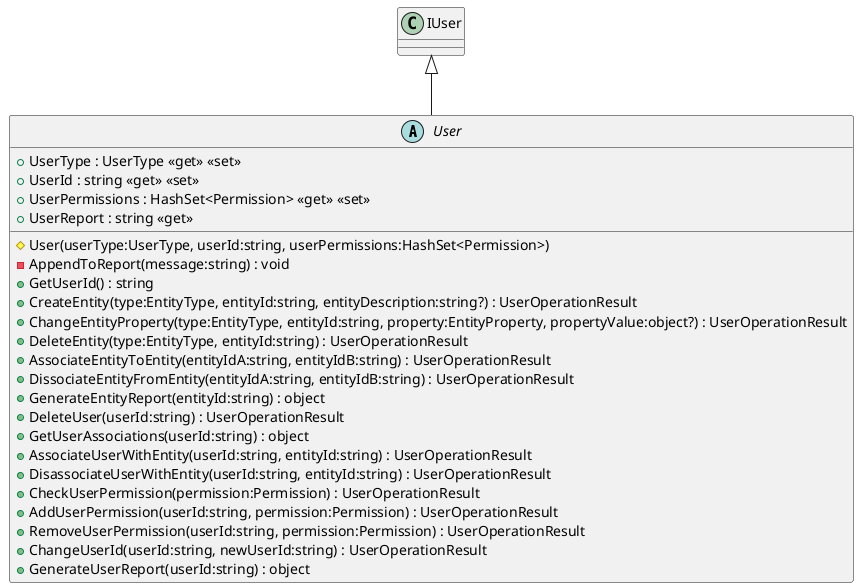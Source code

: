 @startuml
abstract class User {
    # User(userType:UserType, userId:string, userPermissions:HashSet<Permission>)
    - AppendToReport(message:string) : void
    + GetUserId() : string
    + CreateEntity(type:EntityType, entityId:string, entityDescription:string?) : UserOperationResult
    + ChangeEntityProperty(type:EntityType, entityId:string, property:EntityProperty, propertyValue:object?) : UserOperationResult
    + DeleteEntity(type:EntityType, entityId:string) : UserOperationResult
    + AssociateEntityToEntity(entityIdA:string, entityIdB:string) : UserOperationResult
    + DissociateEntityFromEntity(entityIdA:string, entityIdB:string) : UserOperationResult
    + GenerateEntityReport(entityId:string) : object
    + DeleteUser(userId:string) : UserOperationResult
    + GetUserAssociations(userId:string) : object
    + AssociateUserWithEntity(userId:string, entityId:string) : UserOperationResult
    + DisassociateUserWithEntity(userId:string, entityId:string) : UserOperationResult
    + CheckUserPermission(permission:Permission) : UserOperationResult
    + AddUserPermission(userId:string, permission:Permission) : UserOperationResult
    + RemoveUserPermission(userId:string, permission:Permission) : UserOperationResult
    + ChangeUserId(userId:string, newUserId:string) : UserOperationResult
    + GenerateUserReport(userId:string) : object
    + UserType : UserType <<get>> <<set>>
    + UserId : string <<get>> <<set>>
    + UserPermissions : HashSet<Permission> <<get>> <<set>>
    + UserReport : string <<get>>
}
IUser <|-- User
@enduml
